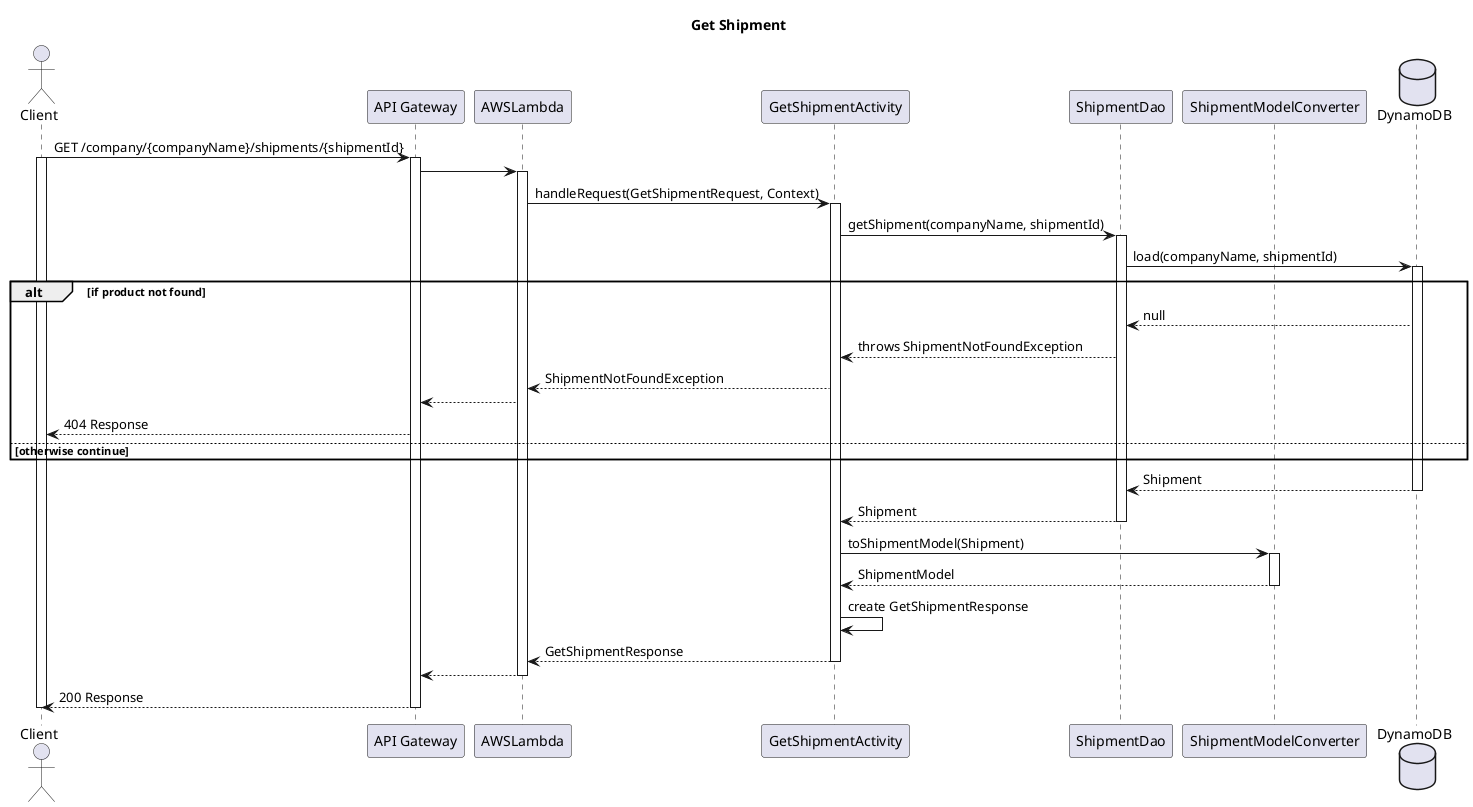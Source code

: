 @startuml
title: Get Shipment

actor Client
participant "API Gateway" as APIGateway
participant AWSLambda
participant GetShipmentActivity
participant ShipmentDao
participant ShipmentModelConverter
database DynamoDB

Client -> APIGateway : GET /company/{companyName}/shipments/{shipmentId}
activate Client
activate APIGateway
APIGateway -> AWSLambda
activate AWSLambda
AWSLambda -> GetShipmentActivity : handleRequest(GetShipmentRequest, Context)
activate GetShipmentActivity

GetShipmentActivity -> ShipmentDao : getShipment(companyName, shipmentId)
activate ShipmentDao
ShipmentDao -> DynamoDB : load(companyName, shipmentId)
activate DynamoDB

alt if product not found

DynamoDB --> ShipmentDao : null
ShipmentDao --> GetShipmentActivity : throws ShipmentNotFoundException
GetShipmentActivity--> AWSLambda : ShipmentNotFoundException
APIGateway <-- AWSLambda
Client <-- APIGateway : 404 Response
else otherwise continue
end

ShipmentDao <-- DynamoDB : Shipment
deactivate DynamoDB
ShipmentDao --> GetShipmentActivity: Shipment
deactivate ShipmentDao
GetShipmentActivity -> ShipmentModelConverter : toShipmentModel(Shipment)
activate ShipmentModelConverter
ShipmentModelConverter --> GetShipmentActivity : ShipmentModel
deactivate ShipmentModelConverter
GetShipmentActivity -> GetShipmentActivity: create GetShipmentResponse
GetShipmentActivity --> AWSLambda : GetShipmentResponse
deactivate GetShipmentActivity
deactivate ShipmentDao
AWSLambda --> APIGateway
deactivate AWSLambda
APIGateway --> Client : 200 Response
deactivate APIGateway
deactivate Client
@enduml
